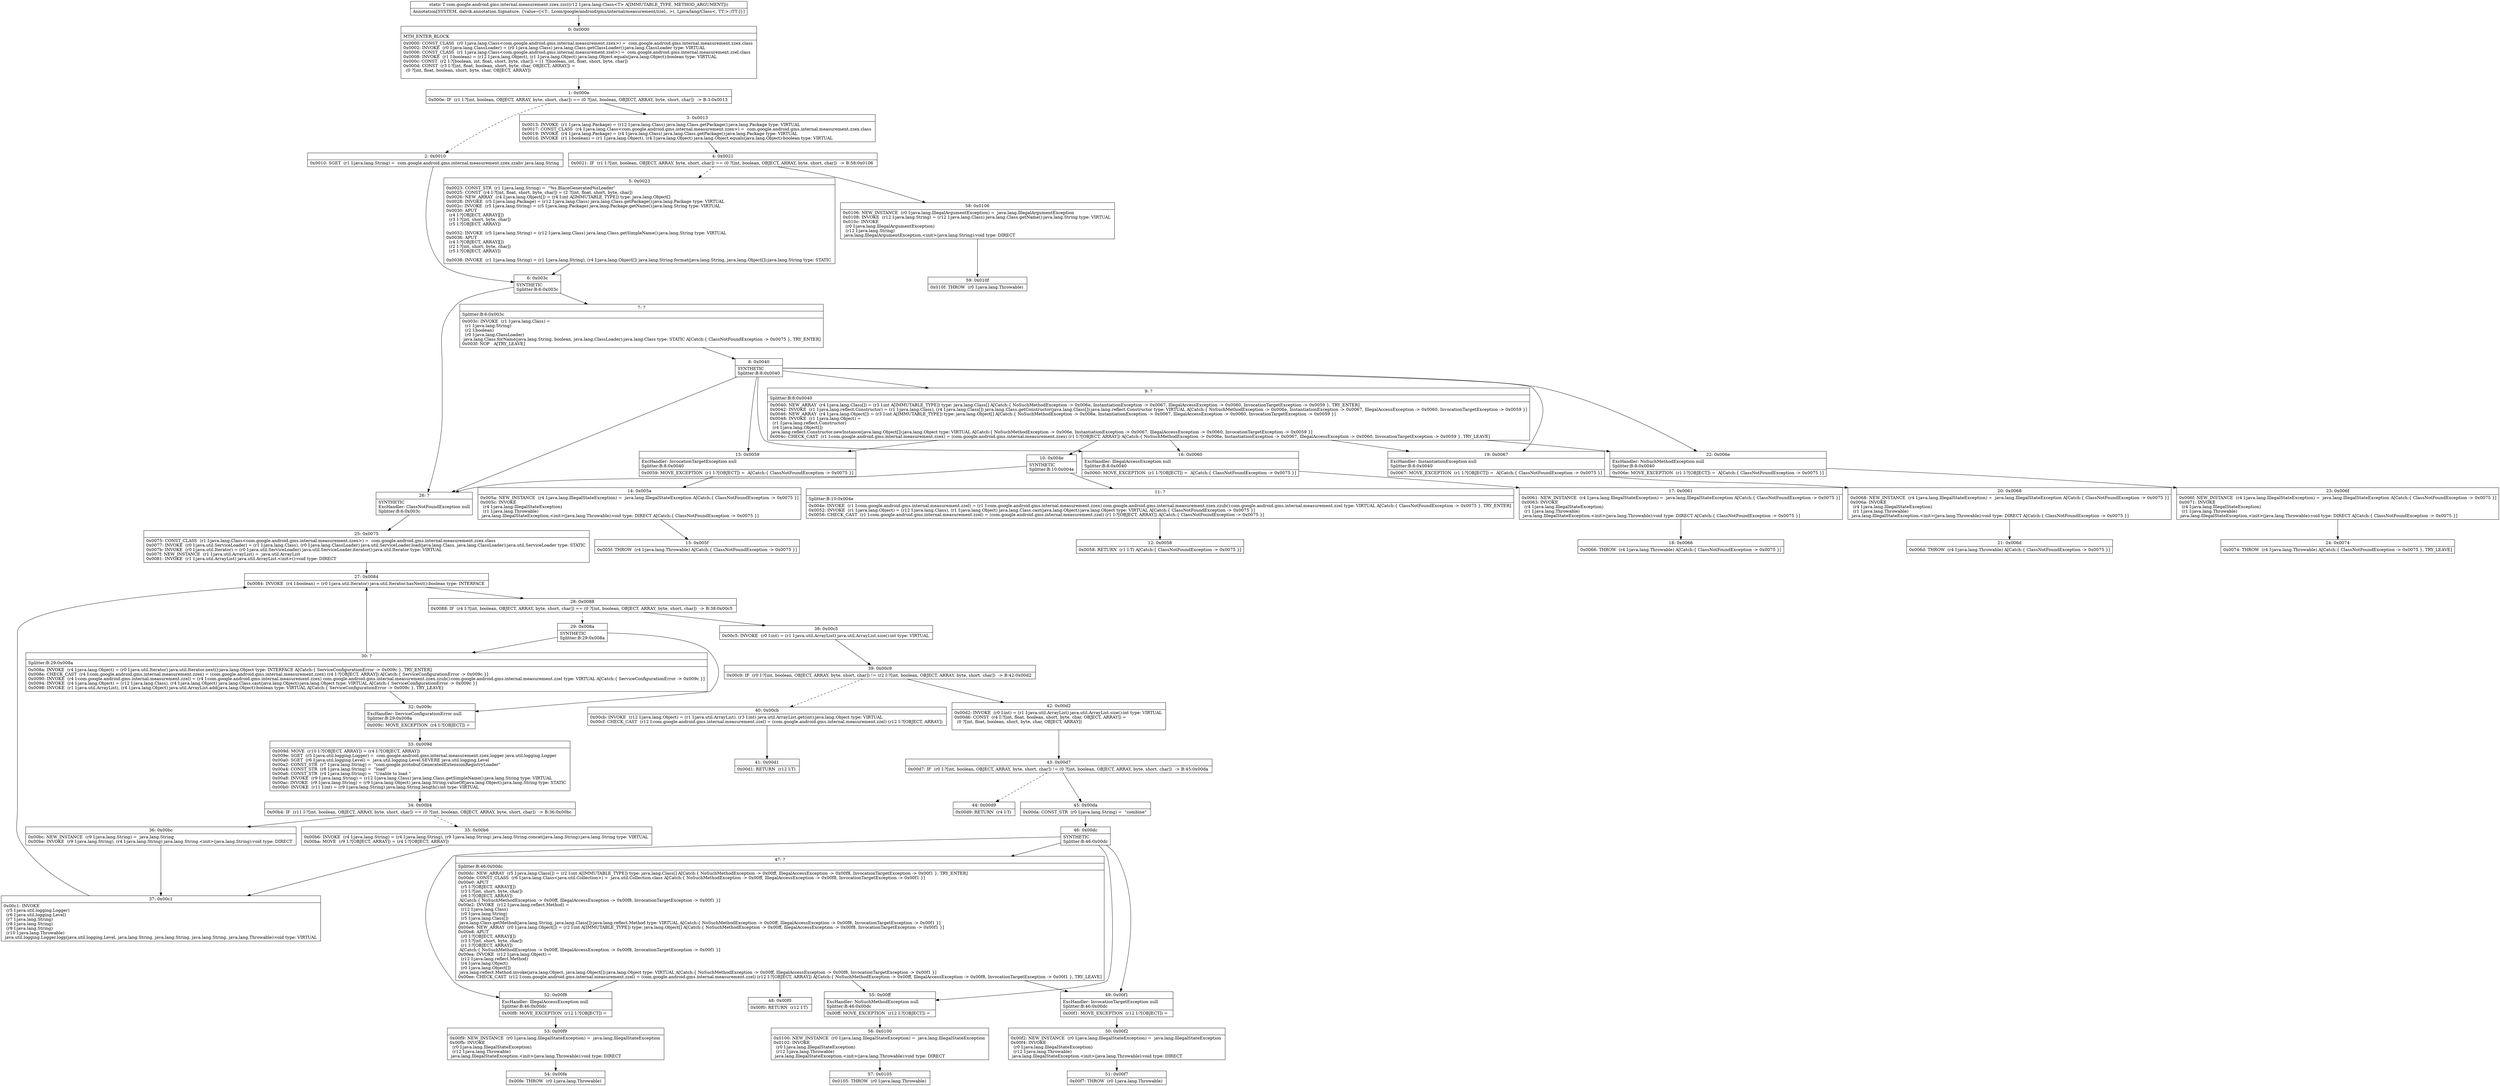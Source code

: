 digraph "CFG forcom.google.android.gms.internal.measurement.zzex.zzc(Ljava\/lang\/Class;)Lcom\/google\/android\/gms\/internal\/measurement\/zzel;" {
Node_0 [shape=record,label="{0\:\ 0x0000|MTH_ENTER_BLOCK\l|0x0000: CONST_CLASS  (r0 I:java.lang.Class\<com.google.android.gms.internal.measurement.zzex\>) =  com.google.android.gms.internal.measurement.zzex.class \l0x0002: INVOKE  (r0 I:java.lang.ClassLoader) = (r0 I:java.lang.Class) java.lang.Class.getClassLoader():java.lang.ClassLoader type: VIRTUAL \l0x0006: CONST_CLASS  (r1 I:java.lang.Class\<com.google.android.gms.internal.measurement.zzel\>) =  com.google.android.gms.internal.measurement.zzel.class \l0x0008: INVOKE  (r1 I:boolean) = (r12 I:java.lang.Object), (r1 I:java.lang.Object) java.lang.Object.equals(java.lang.Object):boolean type: VIRTUAL \l0x000c: CONST  (r2 I:?[boolean, int, float, short, byte, char]) = (1 ?[boolean, int, float, short, byte, char]) \l0x000d: CONST  (r3 I:?[int, float, boolean, short, byte, char, OBJECT, ARRAY]) = \l  (0 ?[int, float, boolean, short, byte, char, OBJECT, ARRAY])\l \l}"];
Node_1 [shape=record,label="{1\:\ 0x000e|0x000e: IF  (r1 I:?[int, boolean, OBJECT, ARRAY, byte, short, char]) == (0 ?[int, boolean, OBJECT, ARRAY, byte, short, char])  \-\> B:3:0x0013 \l}"];
Node_2 [shape=record,label="{2\:\ 0x0010|0x0010: SGET  (r1 I:java.lang.String) =  com.google.android.gms.internal.measurement.zzex.zzahv java.lang.String \l}"];
Node_3 [shape=record,label="{3\:\ 0x0013|0x0013: INVOKE  (r1 I:java.lang.Package) = (r12 I:java.lang.Class) java.lang.Class.getPackage():java.lang.Package type: VIRTUAL \l0x0017: CONST_CLASS  (r4 I:java.lang.Class\<com.google.android.gms.internal.measurement.zzex\>) =  com.google.android.gms.internal.measurement.zzex.class \l0x0019: INVOKE  (r4 I:java.lang.Package) = (r4 I:java.lang.Class) java.lang.Class.getPackage():java.lang.Package type: VIRTUAL \l0x001d: INVOKE  (r1 I:boolean) = (r1 I:java.lang.Object), (r4 I:java.lang.Object) java.lang.Object.equals(java.lang.Object):boolean type: VIRTUAL \l}"];
Node_4 [shape=record,label="{4\:\ 0x0021|0x0021: IF  (r1 I:?[int, boolean, OBJECT, ARRAY, byte, short, char]) == (0 ?[int, boolean, OBJECT, ARRAY, byte, short, char])  \-\> B:58:0x0106 \l}"];
Node_5 [shape=record,label="{5\:\ 0x0023|0x0023: CONST_STR  (r1 I:java.lang.String) =  \"%s.BlazeGenerated%sLoader\" \l0x0025: CONST  (r4 I:?[int, float, short, byte, char]) = (2 ?[int, float, short, byte, char]) \l0x0026: NEW_ARRAY  (r4 I:java.lang.Object[]) = (r4 I:int A[IMMUTABLE_TYPE]) type: java.lang.Object[] \l0x0028: INVOKE  (r5 I:java.lang.Package) = (r12 I:java.lang.Class) java.lang.Class.getPackage():java.lang.Package type: VIRTUAL \l0x002c: INVOKE  (r5 I:java.lang.String) = (r5 I:java.lang.Package) java.lang.Package.getName():java.lang.String type: VIRTUAL \l0x0030: APUT  \l  (r4 I:?[OBJECT, ARRAY][])\l  (r3 I:?[int, short, byte, char])\l  (r5 I:?[OBJECT, ARRAY])\l \l0x0032: INVOKE  (r5 I:java.lang.String) = (r12 I:java.lang.Class) java.lang.Class.getSimpleName():java.lang.String type: VIRTUAL \l0x0036: APUT  \l  (r4 I:?[OBJECT, ARRAY][])\l  (r2 I:?[int, short, byte, char])\l  (r5 I:?[OBJECT, ARRAY])\l \l0x0038: INVOKE  (r1 I:java.lang.String) = (r1 I:java.lang.String), (r4 I:java.lang.Object[]) java.lang.String.format(java.lang.String, java.lang.Object[]):java.lang.String type: STATIC \l}"];
Node_6 [shape=record,label="{6\:\ 0x003c|SYNTHETIC\lSplitter:B:6:0x003c\l}"];
Node_7 [shape=record,label="{7\:\ ?|Splitter:B:6:0x003c\l|0x003c: INVOKE  (r1 I:java.lang.Class) = \l  (r1 I:java.lang.String)\l  (r2 I:boolean)\l  (r0 I:java.lang.ClassLoader)\l java.lang.Class.forName(java.lang.String, boolean, java.lang.ClassLoader):java.lang.Class type: STATIC A[Catch:\{ ClassNotFoundException \-\> 0x0075 \}, TRY_ENTER]\l0x003f: NOP   A[TRY_LEAVE]\l}"];
Node_8 [shape=record,label="{8\:\ 0x0040|SYNTHETIC\lSplitter:B:8:0x0040\l}"];
Node_9 [shape=record,label="{9\:\ ?|Splitter:B:8:0x0040\l|0x0040: NEW_ARRAY  (r4 I:java.lang.Class[]) = (r3 I:int A[IMMUTABLE_TYPE]) type: java.lang.Class[] A[Catch:\{ NoSuchMethodException \-\> 0x006e, InstantiationException \-\> 0x0067, IllegalAccessException \-\> 0x0060, InvocationTargetException \-\> 0x0059 \}, TRY_ENTER]\l0x0042: INVOKE  (r1 I:java.lang.reflect.Constructor) = (r1 I:java.lang.Class), (r4 I:java.lang.Class[]) java.lang.Class.getConstructor(java.lang.Class[]):java.lang.reflect.Constructor type: VIRTUAL A[Catch:\{ NoSuchMethodException \-\> 0x006e, InstantiationException \-\> 0x0067, IllegalAccessException \-\> 0x0060, InvocationTargetException \-\> 0x0059 \}]\l0x0046: NEW_ARRAY  (r4 I:java.lang.Object[]) = (r3 I:int A[IMMUTABLE_TYPE]) type: java.lang.Object[] A[Catch:\{ NoSuchMethodException \-\> 0x006e, InstantiationException \-\> 0x0067, IllegalAccessException \-\> 0x0060, InvocationTargetException \-\> 0x0059 \}]\l0x0048: INVOKE  (r1 I:java.lang.Object) = \l  (r1 I:java.lang.reflect.Constructor)\l  (r4 I:java.lang.Object[])\l java.lang.reflect.Constructor.newInstance(java.lang.Object[]):java.lang.Object type: VIRTUAL A[Catch:\{ NoSuchMethodException \-\> 0x006e, InstantiationException \-\> 0x0067, IllegalAccessException \-\> 0x0060, InvocationTargetException \-\> 0x0059 \}]\l0x004c: CHECK_CAST  (r1 I:com.google.android.gms.internal.measurement.zzex) = (com.google.android.gms.internal.measurement.zzex) (r1 I:?[OBJECT, ARRAY]) A[Catch:\{ NoSuchMethodException \-\> 0x006e, InstantiationException \-\> 0x0067, IllegalAccessException \-\> 0x0060, InvocationTargetException \-\> 0x0059 \}, TRY_LEAVE]\l}"];
Node_10 [shape=record,label="{10\:\ 0x004e|SYNTHETIC\lSplitter:B:10:0x004e\l}"];
Node_11 [shape=record,label="{11\:\ ?|Splitter:B:10:0x004e\l|0x004e: INVOKE  (r1 I:com.google.android.gms.internal.measurement.zzel) = (r1 I:com.google.android.gms.internal.measurement.zzex) com.google.android.gms.internal.measurement.zzex.zzub():com.google.android.gms.internal.measurement.zzel type: VIRTUAL A[Catch:\{ ClassNotFoundException \-\> 0x0075 \}, TRY_ENTER]\l0x0052: INVOKE  (r1 I:java.lang.Object) = (r12 I:java.lang.Class), (r1 I:java.lang.Object) java.lang.Class.cast(java.lang.Object):java.lang.Object type: VIRTUAL A[Catch:\{ ClassNotFoundException \-\> 0x0075 \}]\l0x0056: CHECK_CAST  (r1 I:com.google.android.gms.internal.measurement.zzel) = (com.google.android.gms.internal.measurement.zzel) (r1 I:?[OBJECT, ARRAY]) A[Catch:\{ ClassNotFoundException \-\> 0x0075 \}]\l}"];
Node_12 [shape=record,label="{12\:\ 0x0058|0x0058: RETURN  (r1 I:T) A[Catch:\{ ClassNotFoundException \-\> 0x0075 \}]\l}"];
Node_13 [shape=record,label="{13\:\ 0x0059|ExcHandler: InvocationTargetException null\lSplitter:B:8:0x0040\l|0x0059: MOVE_EXCEPTION  (r1 I:?[OBJECT]) =  A[Catch:\{ ClassNotFoundException \-\> 0x0075 \}]\l}"];
Node_14 [shape=record,label="{14\:\ 0x005a|0x005a: NEW_INSTANCE  (r4 I:java.lang.IllegalStateException) =  java.lang.IllegalStateException A[Catch:\{ ClassNotFoundException \-\> 0x0075 \}]\l0x005c: INVOKE  \l  (r4 I:java.lang.IllegalStateException)\l  (r1 I:java.lang.Throwable)\l java.lang.IllegalStateException.\<init\>(java.lang.Throwable):void type: DIRECT A[Catch:\{ ClassNotFoundException \-\> 0x0075 \}]\l}"];
Node_15 [shape=record,label="{15\:\ 0x005f|0x005f: THROW  (r4 I:java.lang.Throwable) A[Catch:\{ ClassNotFoundException \-\> 0x0075 \}]\l}"];
Node_16 [shape=record,label="{16\:\ 0x0060|ExcHandler: IllegalAccessException null\lSplitter:B:8:0x0040\l|0x0060: MOVE_EXCEPTION  (r1 I:?[OBJECT]) =  A[Catch:\{ ClassNotFoundException \-\> 0x0075 \}]\l}"];
Node_17 [shape=record,label="{17\:\ 0x0061|0x0061: NEW_INSTANCE  (r4 I:java.lang.IllegalStateException) =  java.lang.IllegalStateException A[Catch:\{ ClassNotFoundException \-\> 0x0075 \}]\l0x0063: INVOKE  \l  (r4 I:java.lang.IllegalStateException)\l  (r1 I:java.lang.Throwable)\l java.lang.IllegalStateException.\<init\>(java.lang.Throwable):void type: DIRECT A[Catch:\{ ClassNotFoundException \-\> 0x0075 \}]\l}"];
Node_18 [shape=record,label="{18\:\ 0x0066|0x0066: THROW  (r4 I:java.lang.Throwable) A[Catch:\{ ClassNotFoundException \-\> 0x0075 \}]\l}"];
Node_19 [shape=record,label="{19\:\ 0x0067|ExcHandler: InstantiationException null\lSplitter:B:8:0x0040\l|0x0067: MOVE_EXCEPTION  (r1 I:?[OBJECT]) =  A[Catch:\{ ClassNotFoundException \-\> 0x0075 \}]\l}"];
Node_20 [shape=record,label="{20\:\ 0x0068|0x0068: NEW_INSTANCE  (r4 I:java.lang.IllegalStateException) =  java.lang.IllegalStateException A[Catch:\{ ClassNotFoundException \-\> 0x0075 \}]\l0x006a: INVOKE  \l  (r4 I:java.lang.IllegalStateException)\l  (r1 I:java.lang.Throwable)\l java.lang.IllegalStateException.\<init\>(java.lang.Throwable):void type: DIRECT A[Catch:\{ ClassNotFoundException \-\> 0x0075 \}]\l}"];
Node_21 [shape=record,label="{21\:\ 0x006d|0x006d: THROW  (r4 I:java.lang.Throwable) A[Catch:\{ ClassNotFoundException \-\> 0x0075 \}]\l}"];
Node_22 [shape=record,label="{22\:\ 0x006e|ExcHandler: NoSuchMethodException null\lSplitter:B:8:0x0040\l|0x006e: MOVE_EXCEPTION  (r1 I:?[OBJECT]) =  A[Catch:\{ ClassNotFoundException \-\> 0x0075 \}]\l}"];
Node_23 [shape=record,label="{23\:\ 0x006f|0x006f: NEW_INSTANCE  (r4 I:java.lang.IllegalStateException) =  java.lang.IllegalStateException A[Catch:\{ ClassNotFoundException \-\> 0x0075 \}]\l0x0071: INVOKE  \l  (r4 I:java.lang.IllegalStateException)\l  (r1 I:java.lang.Throwable)\l java.lang.IllegalStateException.\<init\>(java.lang.Throwable):void type: DIRECT A[Catch:\{ ClassNotFoundException \-\> 0x0075 \}]\l}"];
Node_24 [shape=record,label="{24\:\ 0x0074|0x0074: THROW  (r4 I:java.lang.Throwable) A[Catch:\{ ClassNotFoundException \-\> 0x0075 \}, TRY_LEAVE]\l}"];
Node_25 [shape=record,label="{25\:\ 0x0075|0x0075: CONST_CLASS  (r1 I:java.lang.Class\<com.google.android.gms.internal.measurement.zzex\>) =  com.google.android.gms.internal.measurement.zzex.class \l0x0077: INVOKE  (r0 I:java.util.ServiceLoader) = (r1 I:java.lang.Class), (r0 I:java.lang.ClassLoader) java.util.ServiceLoader.load(java.lang.Class, java.lang.ClassLoader):java.util.ServiceLoader type: STATIC \l0x007b: INVOKE  (r0 I:java.util.Iterator) = (r0 I:java.util.ServiceLoader) java.util.ServiceLoader.iterator():java.util.Iterator type: VIRTUAL \l0x007f: NEW_INSTANCE  (r1 I:java.util.ArrayList) =  java.util.ArrayList \l0x0081: INVOKE  (r1 I:java.util.ArrayList) java.util.ArrayList.\<init\>():void type: DIRECT \l}"];
Node_26 [shape=record,label="{26\:\ ?|SYNTHETIC\lExcHandler: ClassNotFoundException null\lSplitter:B:6:0x003c\l}"];
Node_27 [shape=record,label="{27\:\ 0x0084|0x0084: INVOKE  (r4 I:boolean) = (r0 I:java.util.Iterator) java.util.Iterator.hasNext():boolean type: INTERFACE \l}"];
Node_28 [shape=record,label="{28\:\ 0x0088|0x0088: IF  (r4 I:?[int, boolean, OBJECT, ARRAY, byte, short, char]) == (0 ?[int, boolean, OBJECT, ARRAY, byte, short, char])  \-\> B:38:0x00c5 \l}"];
Node_29 [shape=record,label="{29\:\ 0x008a|SYNTHETIC\lSplitter:B:29:0x008a\l}"];
Node_30 [shape=record,label="{30\:\ ?|Splitter:B:29:0x008a\l|0x008a: INVOKE  (r4 I:java.lang.Object) = (r0 I:java.util.Iterator) java.util.Iterator.next():java.lang.Object type: INTERFACE A[Catch:\{ ServiceConfigurationError \-\> 0x009c \}, TRY_ENTER]\l0x008e: CHECK_CAST  (r4 I:com.google.android.gms.internal.measurement.zzex) = (com.google.android.gms.internal.measurement.zzex) (r4 I:?[OBJECT, ARRAY]) A[Catch:\{ ServiceConfigurationError \-\> 0x009c \}]\l0x0090: INVOKE  (r4 I:com.google.android.gms.internal.measurement.zzel) = (r4 I:com.google.android.gms.internal.measurement.zzex) com.google.android.gms.internal.measurement.zzex.zzub():com.google.android.gms.internal.measurement.zzel type: VIRTUAL A[Catch:\{ ServiceConfigurationError \-\> 0x009c \}]\l0x0094: INVOKE  (r4 I:java.lang.Object) = (r12 I:java.lang.Class), (r4 I:java.lang.Object) java.lang.Class.cast(java.lang.Object):java.lang.Object type: VIRTUAL A[Catch:\{ ServiceConfigurationError \-\> 0x009c \}]\l0x0098: INVOKE  (r1 I:java.util.ArrayList), (r4 I:java.lang.Object) java.util.ArrayList.add(java.lang.Object):boolean type: VIRTUAL A[Catch:\{ ServiceConfigurationError \-\> 0x009c \}, TRY_LEAVE]\l}"];
Node_32 [shape=record,label="{32\:\ 0x009c|ExcHandler: ServiceConfigurationError null\lSplitter:B:29:0x008a\l|0x009c: MOVE_EXCEPTION  (r4 I:?[OBJECT]) =  \l}"];
Node_33 [shape=record,label="{33\:\ 0x009d|0x009d: MOVE  (r10 I:?[OBJECT, ARRAY]) = (r4 I:?[OBJECT, ARRAY]) \l0x009e: SGET  (r5 I:java.util.logging.Logger) =  com.google.android.gms.internal.measurement.zzex.logger java.util.logging.Logger \l0x00a0: SGET  (r6 I:java.util.logging.Level) =  java.util.logging.Level.SEVERE java.util.logging.Level \l0x00a2: CONST_STR  (r7 I:java.lang.String) =  \"com.google.protobuf.GeneratedExtensionRegistryLoader\" \l0x00a4: CONST_STR  (r8 I:java.lang.String) =  \"load\" \l0x00a6: CONST_STR  (r4 I:java.lang.String) =  \"Unable to load \" \l0x00a8: INVOKE  (r9 I:java.lang.String) = (r12 I:java.lang.Class) java.lang.Class.getSimpleName():java.lang.String type: VIRTUAL \l0x00ac: INVOKE  (r9 I:java.lang.String) = (r9 I:java.lang.Object) java.lang.String.valueOf(java.lang.Object):java.lang.String type: STATIC \l0x00b0: INVOKE  (r11 I:int) = (r9 I:java.lang.String) java.lang.String.length():int type: VIRTUAL \l}"];
Node_34 [shape=record,label="{34\:\ 0x00b4|0x00b4: IF  (r11 I:?[int, boolean, OBJECT, ARRAY, byte, short, char]) == (0 ?[int, boolean, OBJECT, ARRAY, byte, short, char])  \-\> B:36:0x00bc \l}"];
Node_35 [shape=record,label="{35\:\ 0x00b6|0x00b6: INVOKE  (r4 I:java.lang.String) = (r4 I:java.lang.String), (r9 I:java.lang.String) java.lang.String.concat(java.lang.String):java.lang.String type: VIRTUAL \l0x00ba: MOVE  (r9 I:?[OBJECT, ARRAY]) = (r4 I:?[OBJECT, ARRAY]) \l}"];
Node_36 [shape=record,label="{36\:\ 0x00bc|0x00bc: NEW_INSTANCE  (r9 I:java.lang.String) =  java.lang.String \l0x00be: INVOKE  (r9 I:java.lang.String), (r4 I:java.lang.String) java.lang.String.\<init\>(java.lang.String):void type: DIRECT \l}"];
Node_37 [shape=record,label="{37\:\ 0x00c1|0x00c1: INVOKE  \l  (r5 I:java.util.logging.Logger)\l  (r6 I:java.util.logging.Level)\l  (r7 I:java.lang.String)\l  (r8 I:java.lang.String)\l  (r9 I:java.lang.String)\l  (r10 I:java.lang.Throwable)\l java.util.logging.Logger.logp(java.util.logging.Level, java.lang.String, java.lang.String, java.lang.String, java.lang.Throwable):void type: VIRTUAL \l}"];
Node_38 [shape=record,label="{38\:\ 0x00c5|0x00c5: INVOKE  (r0 I:int) = (r1 I:java.util.ArrayList) java.util.ArrayList.size():int type: VIRTUAL \l}"];
Node_39 [shape=record,label="{39\:\ 0x00c9|0x00c9: IF  (r0 I:?[int, boolean, OBJECT, ARRAY, byte, short, char]) != (r2 I:?[int, boolean, OBJECT, ARRAY, byte, short, char])  \-\> B:42:0x00d2 \l}"];
Node_40 [shape=record,label="{40\:\ 0x00cb|0x00cb: INVOKE  (r12 I:java.lang.Object) = (r1 I:java.util.ArrayList), (r3 I:int) java.util.ArrayList.get(int):java.lang.Object type: VIRTUAL \l0x00cf: CHECK_CAST  (r12 I:com.google.android.gms.internal.measurement.zzel) = (com.google.android.gms.internal.measurement.zzel) (r12 I:?[OBJECT, ARRAY]) \l}"];
Node_41 [shape=record,label="{41\:\ 0x00d1|0x00d1: RETURN  (r12 I:T) \l}"];
Node_42 [shape=record,label="{42\:\ 0x00d2|0x00d2: INVOKE  (r0 I:int) = (r1 I:java.util.ArrayList) java.util.ArrayList.size():int type: VIRTUAL \l0x00d6: CONST  (r4 I:?[int, float, boolean, short, byte, char, OBJECT, ARRAY]) = \l  (0 ?[int, float, boolean, short, byte, char, OBJECT, ARRAY])\l \l}"];
Node_43 [shape=record,label="{43\:\ 0x00d7|0x00d7: IF  (r0 I:?[int, boolean, OBJECT, ARRAY, byte, short, char]) != (0 ?[int, boolean, OBJECT, ARRAY, byte, short, char])  \-\> B:45:0x00da \l}"];
Node_44 [shape=record,label="{44\:\ 0x00d9|0x00d9: RETURN  (r4 I:T) \l}"];
Node_45 [shape=record,label="{45\:\ 0x00da|0x00da: CONST_STR  (r0 I:java.lang.String) =  \"combine\" \l}"];
Node_46 [shape=record,label="{46\:\ 0x00dc|SYNTHETIC\lSplitter:B:46:0x00dc\l}"];
Node_47 [shape=record,label="{47\:\ ?|Splitter:B:46:0x00dc\l|0x00dc: NEW_ARRAY  (r5 I:java.lang.Class[]) = (r2 I:int A[IMMUTABLE_TYPE]) type: java.lang.Class[] A[Catch:\{ NoSuchMethodException \-\> 0x00ff, IllegalAccessException \-\> 0x00f8, InvocationTargetException \-\> 0x00f1 \}, TRY_ENTER]\l0x00de: CONST_CLASS  (r6 I:java.lang.Class\<java.util.Collection\>) =  java.util.Collection.class A[Catch:\{ NoSuchMethodException \-\> 0x00ff, IllegalAccessException \-\> 0x00f8, InvocationTargetException \-\> 0x00f1 \}]\l0x00e0: APUT  \l  (r5 I:?[OBJECT, ARRAY][])\l  (r3 I:?[int, short, byte, char])\l  (r6 I:?[OBJECT, ARRAY])\l A[Catch:\{ NoSuchMethodException \-\> 0x00ff, IllegalAccessException \-\> 0x00f8, InvocationTargetException \-\> 0x00f1 \}]\l0x00e2: INVOKE  (r12 I:java.lang.reflect.Method) = \l  (r12 I:java.lang.Class)\l  (r0 I:java.lang.String)\l  (r5 I:java.lang.Class[])\l java.lang.Class.getMethod(java.lang.String, java.lang.Class[]):java.lang.reflect.Method type: VIRTUAL A[Catch:\{ NoSuchMethodException \-\> 0x00ff, IllegalAccessException \-\> 0x00f8, InvocationTargetException \-\> 0x00f1 \}]\l0x00e6: NEW_ARRAY  (r0 I:java.lang.Object[]) = (r2 I:int A[IMMUTABLE_TYPE]) type: java.lang.Object[] A[Catch:\{ NoSuchMethodException \-\> 0x00ff, IllegalAccessException \-\> 0x00f8, InvocationTargetException \-\> 0x00f1 \}]\l0x00e8: APUT  \l  (r0 I:?[OBJECT, ARRAY][])\l  (r3 I:?[int, short, byte, char])\l  (r1 I:?[OBJECT, ARRAY])\l A[Catch:\{ NoSuchMethodException \-\> 0x00ff, IllegalAccessException \-\> 0x00f8, InvocationTargetException \-\> 0x00f1 \}]\l0x00ea: INVOKE  (r12 I:java.lang.Object) = \l  (r12 I:java.lang.reflect.Method)\l  (r4 I:java.lang.Object)\l  (r0 I:java.lang.Object[])\l java.lang.reflect.Method.invoke(java.lang.Object, java.lang.Object[]):java.lang.Object type: VIRTUAL A[Catch:\{ NoSuchMethodException \-\> 0x00ff, IllegalAccessException \-\> 0x00f8, InvocationTargetException \-\> 0x00f1 \}]\l0x00ee: CHECK_CAST  (r12 I:com.google.android.gms.internal.measurement.zzel) = (com.google.android.gms.internal.measurement.zzel) (r12 I:?[OBJECT, ARRAY]) A[Catch:\{ NoSuchMethodException \-\> 0x00ff, IllegalAccessException \-\> 0x00f8, InvocationTargetException \-\> 0x00f1 \}, TRY_LEAVE]\l}"];
Node_48 [shape=record,label="{48\:\ 0x00f0|0x00f0: RETURN  (r12 I:T) \l}"];
Node_49 [shape=record,label="{49\:\ 0x00f1|ExcHandler: InvocationTargetException null\lSplitter:B:46:0x00dc\l|0x00f1: MOVE_EXCEPTION  (r12 I:?[OBJECT]) =  \l}"];
Node_50 [shape=record,label="{50\:\ 0x00f2|0x00f2: NEW_INSTANCE  (r0 I:java.lang.IllegalStateException) =  java.lang.IllegalStateException \l0x00f4: INVOKE  \l  (r0 I:java.lang.IllegalStateException)\l  (r12 I:java.lang.Throwable)\l java.lang.IllegalStateException.\<init\>(java.lang.Throwable):void type: DIRECT \l}"];
Node_51 [shape=record,label="{51\:\ 0x00f7|0x00f7: THROW  (r0 I:java.lang.Throwable) \l}"];
Node_52 [shape=record,label="{52\:\ 0x00f8|ExcHandler: IllegalAccessException null\lSplitter:B:46:0x00dc\l|0x00f8: MOVE_EXCEPTION  (r12 I:?[OBJECT]) =  \l}"];
Node_53 [shape=record,label="{53\:\ 0x00f9|0x00f9: NEW_INSTANCE  (r0 I:java.lang.IllegalStateException) =  java.lang.IllegalStateException \l0x00fb: INVOKE  \l  (r0 I:java.lang.IllegalStateException)\l  (r12 I:java.lang.Throwable)\l java.lang.IllegalStateException.\<init\>(java.lang.Throwable):void type: DIRECT \l}"];
Node_54 [shape=record,label="{54\:\ 0x00fe|0x00fe: THROW  (r0 I:java.lang.Throwable) \l}"];
Node_55 [shape=record,label="{55\:\ 0x00ff|ExcHandler: NoSuchMethodException null\lSplitter:B:46:0x00dc\l|0x00ff: MOVE_EXCEPTION  (r12 I:?[OBJECT]) =  \l}"];
Node_56 [shape=record,label="{56\:\ 0x0100|0x0100: NEW_INSTANCE  (r0 I:java.lang.IllegalStateException) =  java.lang.IllegalStateException \l0x0102: INVOKE  \l  (r0 I:java.lang.IllegalStateException)\l  (r12 I:java.lang.Throwable)\l java.lang.IllegalStateException.\<init\>(java.lang.Throwable):void type: DIRECT \l}"];
Node_57 [shape=record,label="{57\:\ 0x0105|0x0105: THROW  (r0 I:java.lang.Throwable) \l}"];
Node_58 [shape=record,label="{58\:\ 0x0106|0x0106: NEW_INSTANCE  (r0 I:java.lang.IllegalArgumentException) =  java.lang.IllegalArgumentException \l0x0108: INVOKE  (r12 I:java.lang.String) = (r12 I:java.lang.Class) java.lang.Class.getName():java.lang.String type: VIRTUAL \l0x010c: INVOKE  \l  (r0 I:java.lang.IllegalArgumentException)\l  (r12 I:java.lang.String)\l java.lang.IllegalArgumentException.\<init\>(java.lang.String):void type: DIRECT \l}"];
Node_59 [shape=record,label="{59\:\ 0x010f|0x010f: THROW  (r0 I:java.lang.Throwable) \l}"];
MethodNode[shape=record,label="{static T com.google.android.gms.internal.measurement.zzex.zzc((r12 I:java.lang.Class\<T\> A[IMMUTABLE_TYPE, METHOD_ARGUMENT]))  | Annotation[SYSTEM, dalvik.annotation.Signature, \{value=[\<T:, Lcom\/google\/android\/gms\/internal\/measurement\/zzel;, \>(, Ljava\/lang\/Class\<, TT;\>;)TT;]\}]\l}"];
MethodNode -> Node_0;
Node_0 -> Node_1;
Node_1 -> Node_2[style=dashed];
Node_1 -> Node_3;
Node_2 -> Node_6;
Node_3 -> Node_4;
Node_4 -> Node_5[style=dashed];
Node_4 -> Node_58;
Node_5 -> Node_6;
Node_6 -> Node_7;
Node_6 -> Node_26;
Node_7 -> Node_8;
Node_8 -> Node_9;
Node_8 -> Node_22;
Node_8 -> Node_19;
Node_8 -> Node_16;
Node_8 -> Node_13;
Node_8 -> Node_26;
Node_9 -> Node_10;
Node_9 -> Node_22;
Node_9 -> Node_19;
Node_9 -> Node_16;
Node_9 -> Node_13;
Node_10 -> Node_11;
Node_10 -> Node_26;
Node_11 -> Node_12;
Node_13 -> Node_14;
Node_14 -> Node_15;
Node_16 -> Node_17;
Node_17 -> Node_18;
Node_19 -> Node_20;
Node_20 -> Node_21;
Node_22 -> Node_23;
Node_23 -> Node_24;
Node_25 -> Node_27;
Node_26 -> Node_25;
Node_27 -> Node_28;
Node_28 -> Node_29[style=dashed];
Node_28 -> Node_38;
Node_29 -> Node_30;
Node_29 -> Node_32;
Node_30 -> Node_32;
Node_30 -> Node_27;
Node_32 -> Node_33;
Node_33 -> Node_34;
Node_34 -> Node_35[style=dashed];
Node_34 -> Node_36;
Node_35 -> Node_37;
Node_36 -> Node_37;
Node_37 -> Node_27;
Node_38 -> Node_39;
Node_39 -> Node_40[style=dashed];
Node_39 -> Node_42;
Node_40 -> Node_41;
Node_42 -> Node_43;
Node_43 -> Node_44[style=dashed];
Node_43 -> Node_45;
Node_45 -> Node_46;
Node_46 -> Node_47;
Node_46 -> Node_55;
Node_46 -> Node_52;
Node_46 -> Node_49;
Node_47 -> Node_48;
Node_47 -> Node_55;
Node_47 -> Node_52;
Node_47 -> Node_49;
Node_49 -> Node_50;
Node_50 -> Node_51;
Node_52 -> Node_53;
Node_53 -> Node_54;
Node_55 -> Node_56;
Node_56 -> Node_57;
Node_58 -> Node_59;
}

